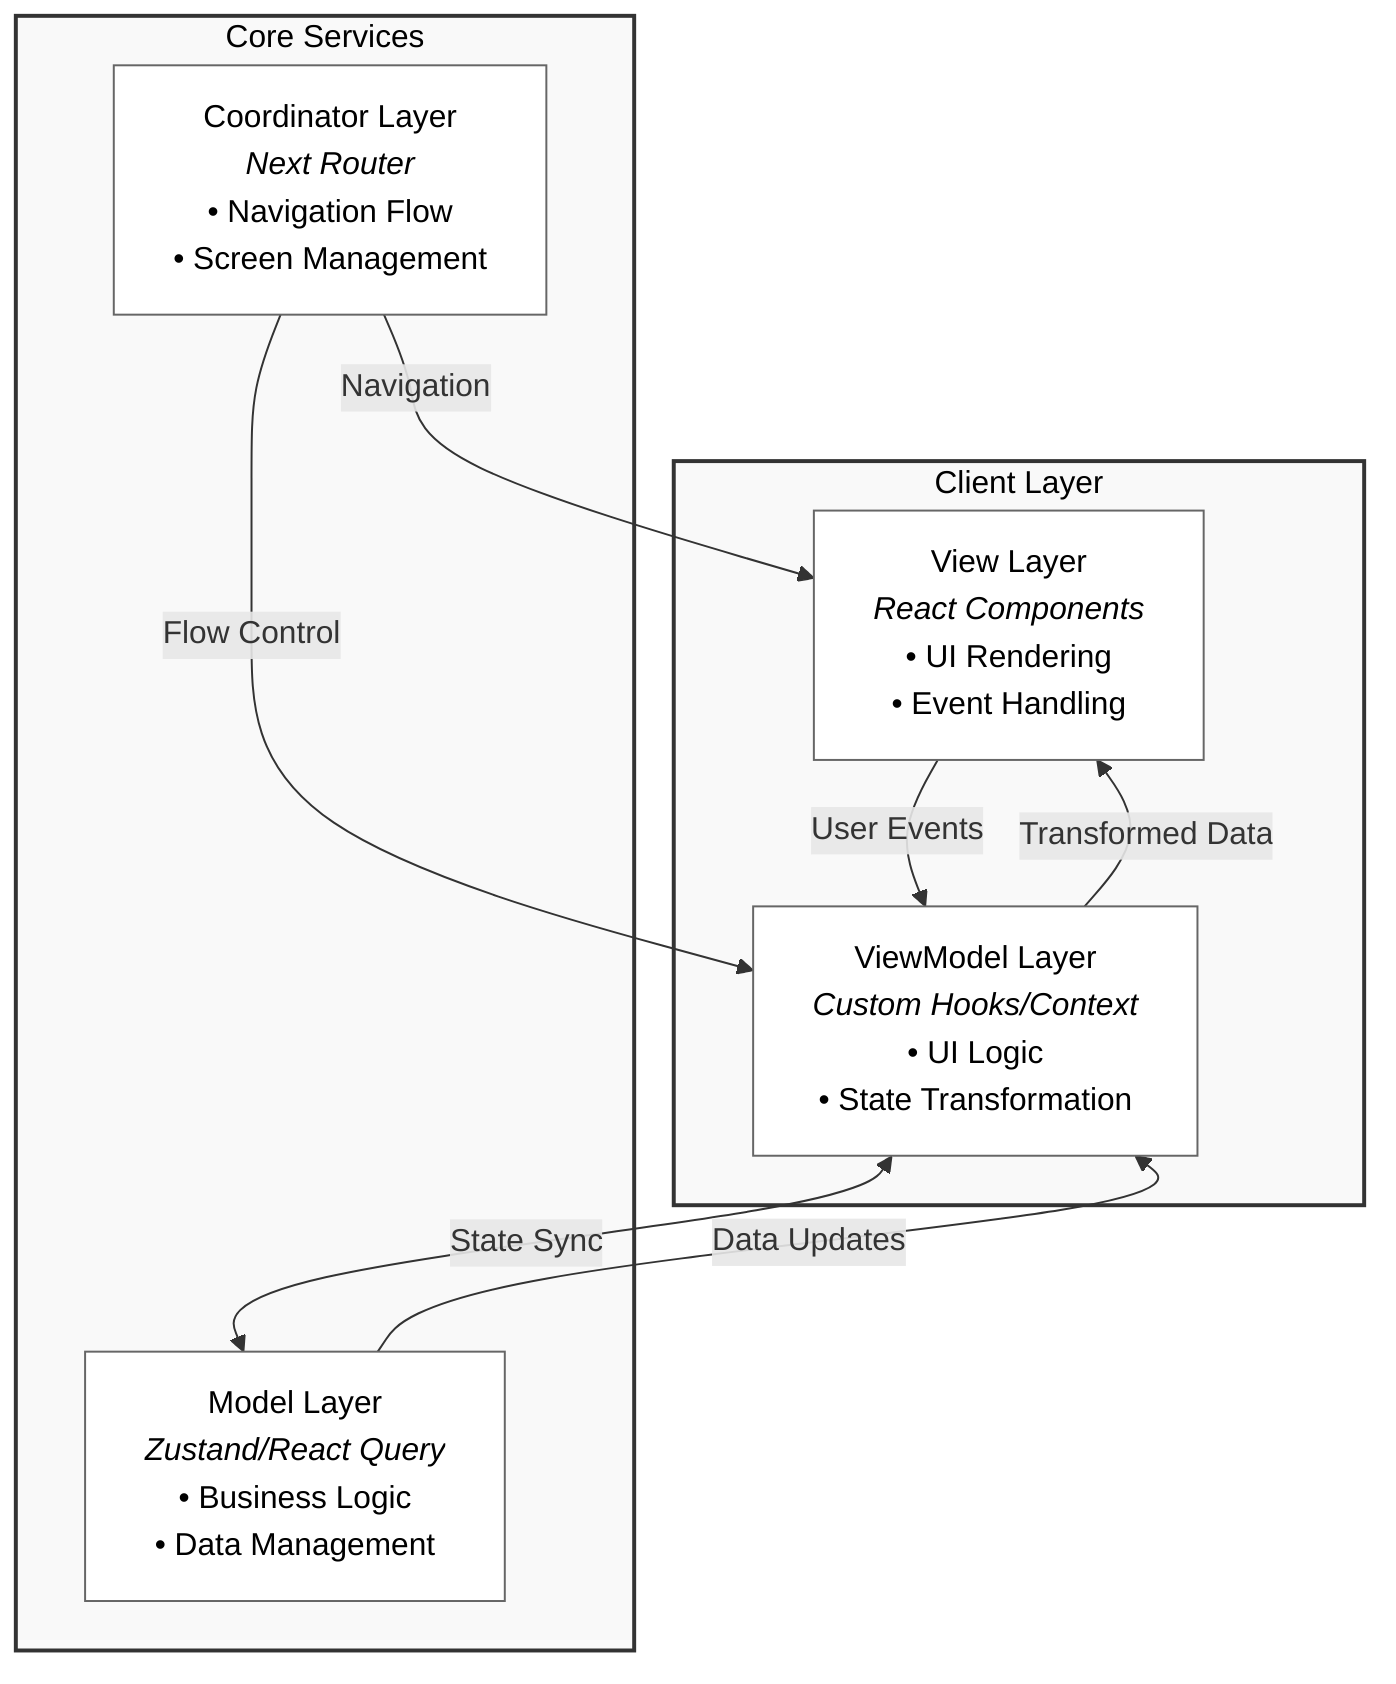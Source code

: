 flowchart TD
    subgraph Client["Client Layer"]
        View["View Layer<br/><i>React Components</i><br/>• UI Rendering<br/>• Event Handling"]
        VM["ViewModel Layer<br/><i>Custom Hooks/Context</i><br/>• UI Logic<br/>• State Transformation"]
    end
    
    subgraph Core["Core Services"]
        Coord["Coordinator Layer<br/><i>Next Router</i><br/>• Navigation Flow<br/>• Screen Management"]
        Model["Model Layer<br/><i>Zustand/React Query</i><br/>• Business Logic<br/>• Data Management"]
    end
    
    View -->|"User Events"| VM
    VM -->|"Transformed Data"| View
    VM <-->|"State Sync"| Model
    Coord -->|"Navigation"| View
    Coord -->|"Flow Control"| VM
    Model -->|"Data Updates"| VM
    
    classDef layer fill:#f9f9f9,stroke:#333,stroke-width:2px,color:#000000
    classDef component fill:#ffffff,stroke:#666,color:#000000
    class Client,Core layer
    class View,VM,Coord,Model component